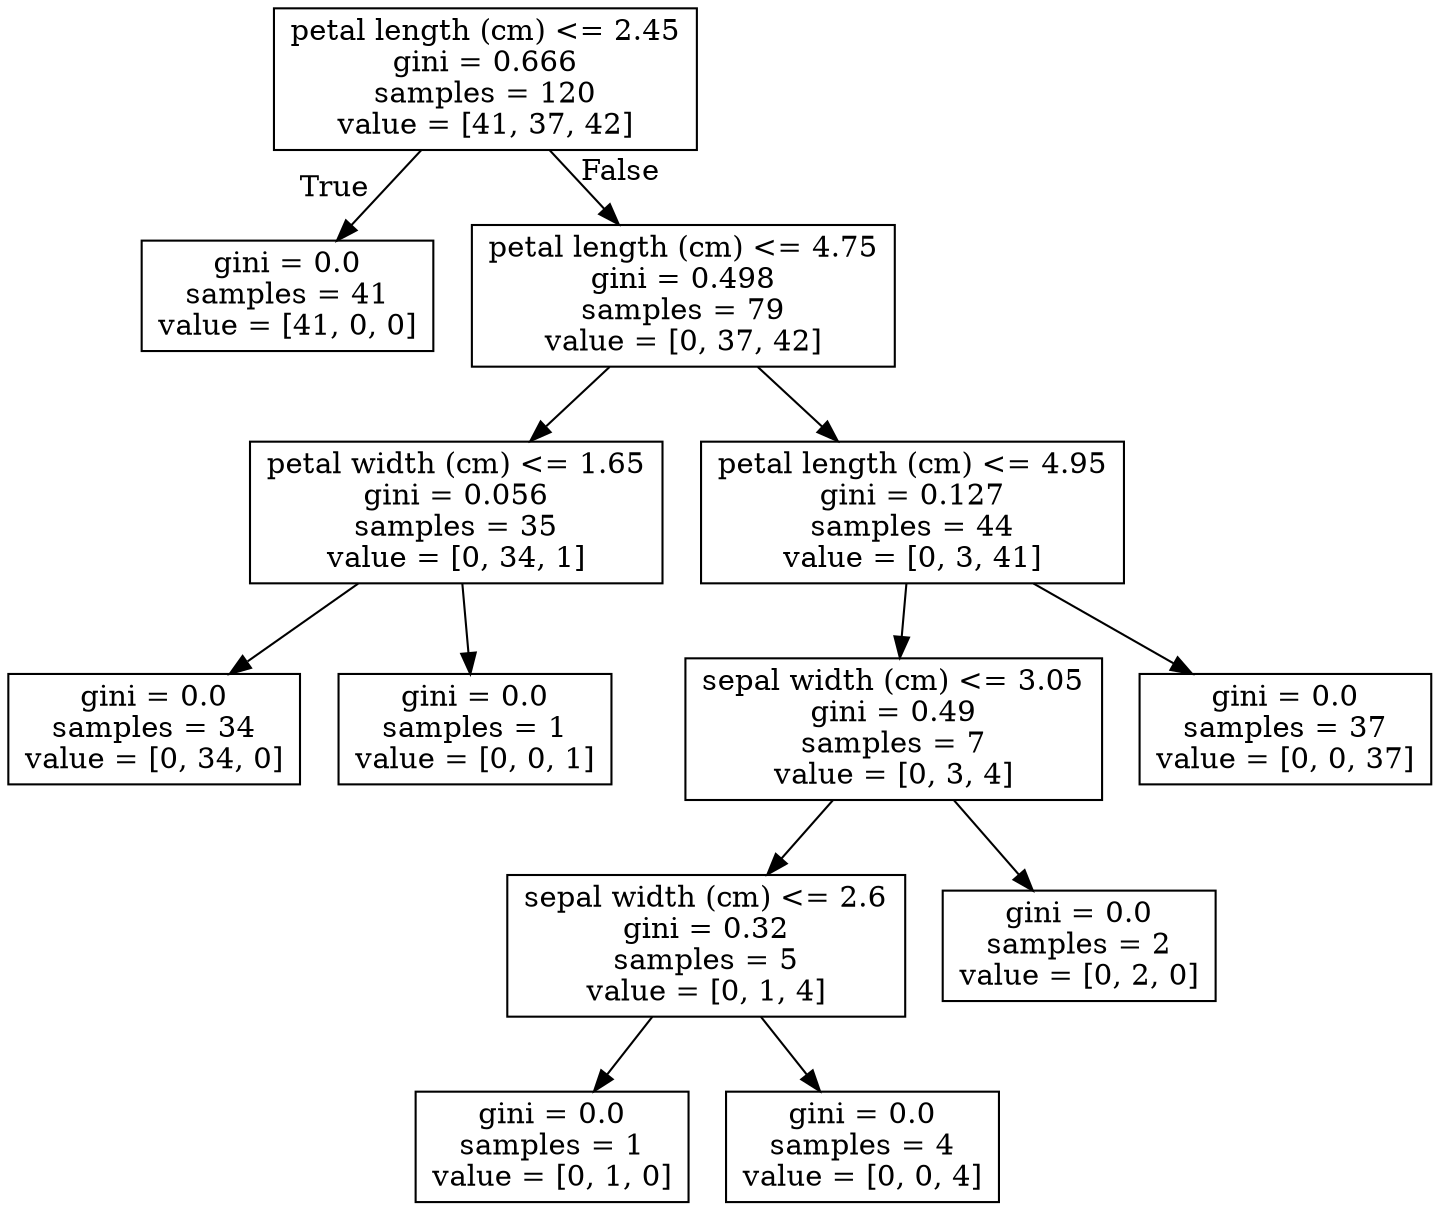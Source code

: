 digraph Tree {
node [shape=box] ;
0 [label="petal length (cm) <= 2.45\ngini = 0.666\nsamples = 120\nvalue = [41, 37, 42]"] ;
1 [label="gini = 0.0\nsamples = 41\nvalue = [41, 0, 0]"] ;
0 -> 1 [labeldistance=2.5, labelangle=45, headlabel="True"] ;
2 [label="petal length (cm) <= 4.75\ngini = 0.498\nsamples = 79\nvalue = [0, 37, 42]"] ;
0 -> 2 [labeldistance=2.5, labelangle=-45, headlabel="False"] ;
3 [label="petal width (cm) <= 1.65\ngini = 0.056\nsamples = 35\nvalue = [0, 34, 1]"] ;
2 -> 3 ;
4 [label="gini = 0.0\nsamples = 34\nvalue = [0, 34, 0]"] ;
3 -> 4 ;
5 [label="gini = 0.0\nsamples = 1\nvalue = [0, 0, 1]"] ;
3 -> 5 ;
6 [label="petal length (cm) <= 4.95\ngini = 0.127\nsamples = 44\nvalue = [0, 3, 41]"] ;
2 -> 6 ;
7 [label="sepal width (cm) <= 3.05\ngini = 0.49\nsamples = 7\nvalue = [0, 3, 4]"] ;
6 -> 7 ;
8 [label="sepal width (cm) <= 2.6\ngini = 0.32\nsamples = 5\nvalue = [0, 1, 4]"] ;
7 -> 8 ;
9 [label="gini = 0.0\nsamples = 1\nvalue = [0, 1, 0]"] ;
8 -> 9 ;
10 [label="gini = 0.0\nsamples = 4\nvalue = [0, 0, 4]"] ;
8 -> 10 ;
11 [label="gini = 0.0\nsamples = 2\nvalue = [0, 2, 0]"] ;
7 -> 11 ;
12 [label="gini = 0.0\nsamples = 37\nvalue = [0, 0, 37]"] ;
6 -> 12 ;
}